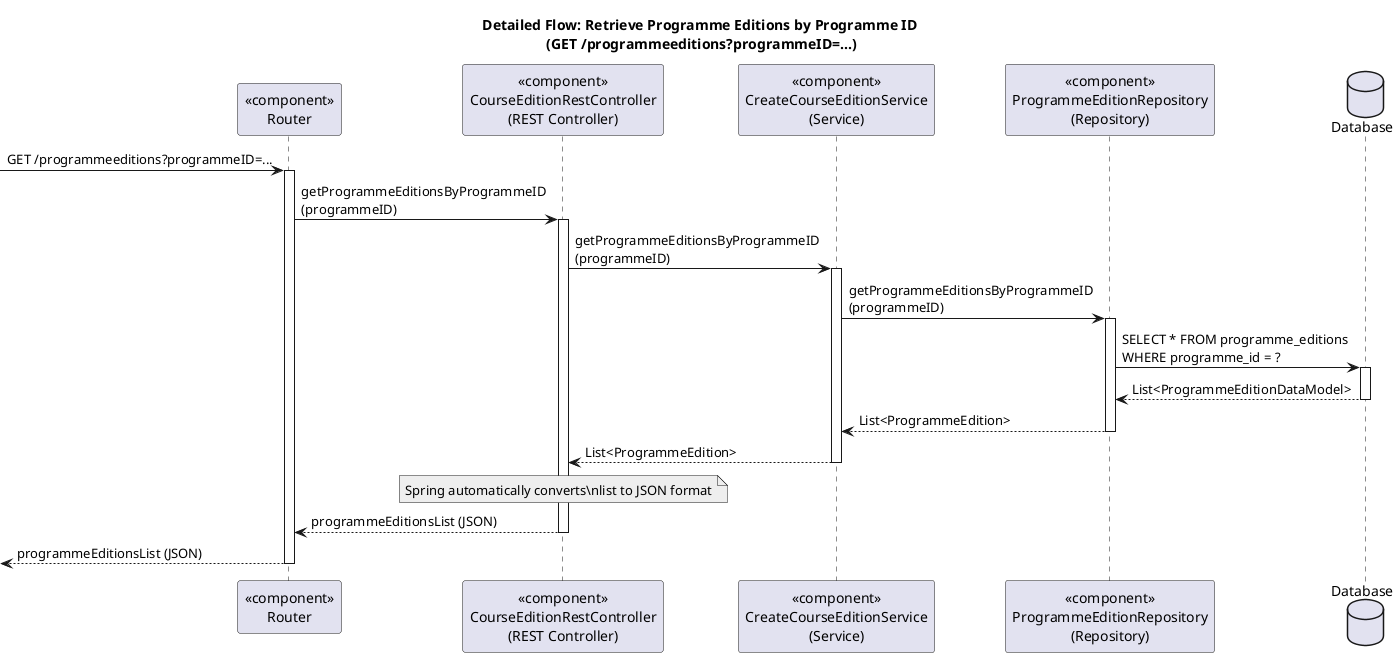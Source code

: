 @startuml
title Detailed Flow: Retrieve Programme Editions by Programme ID \n(GET /programmeeditions?programmeID=...)

participant "<<component>>\nRouter" as Router
participant "<<component>>\nCourseEditionRestController\n(REST Controller)" as Controller
participant "<<component>>\nCreateCourseEditionService\n(Service)" as Service
participant "<<component>>\nProgrammeEditionRepository\n(Repository)" as Repository
database "Database" as DB

-> Router: GET /programmeeditions?programmeID=...
activate Router

Router -> Controller: getProgrammeEditionsByProgrammeID\n(programmeID)
activate Controller

Controller -> Service: getProgrammeEditionsByProgrammeID\n(programmeID)
activate Service

Service -> Repository: getProgrammeEditionsByProgrammeID\n(programmeID)
activate Repository

Repository -> DB: SELECT * FROM programme_editions\nWHERE programme_id = ?
activate DB
DB --> Repository: List<ProgrammeEditionDataModel>
deactivate DB

Repository --> Service: List<ProgrammeEdition>
deactivate Repository

Service --> Controller: List<ProgrammeEdition>
deactivate Service

note over Controller #EEEEEE
Spring automatically converts\nlist to JSON format
end note

Controller --> Router: programmeEditionsList (JSON)
deactivate Controller

<-- Router: programmeEditionsList (JSON)
deactivate Router

@enduml
